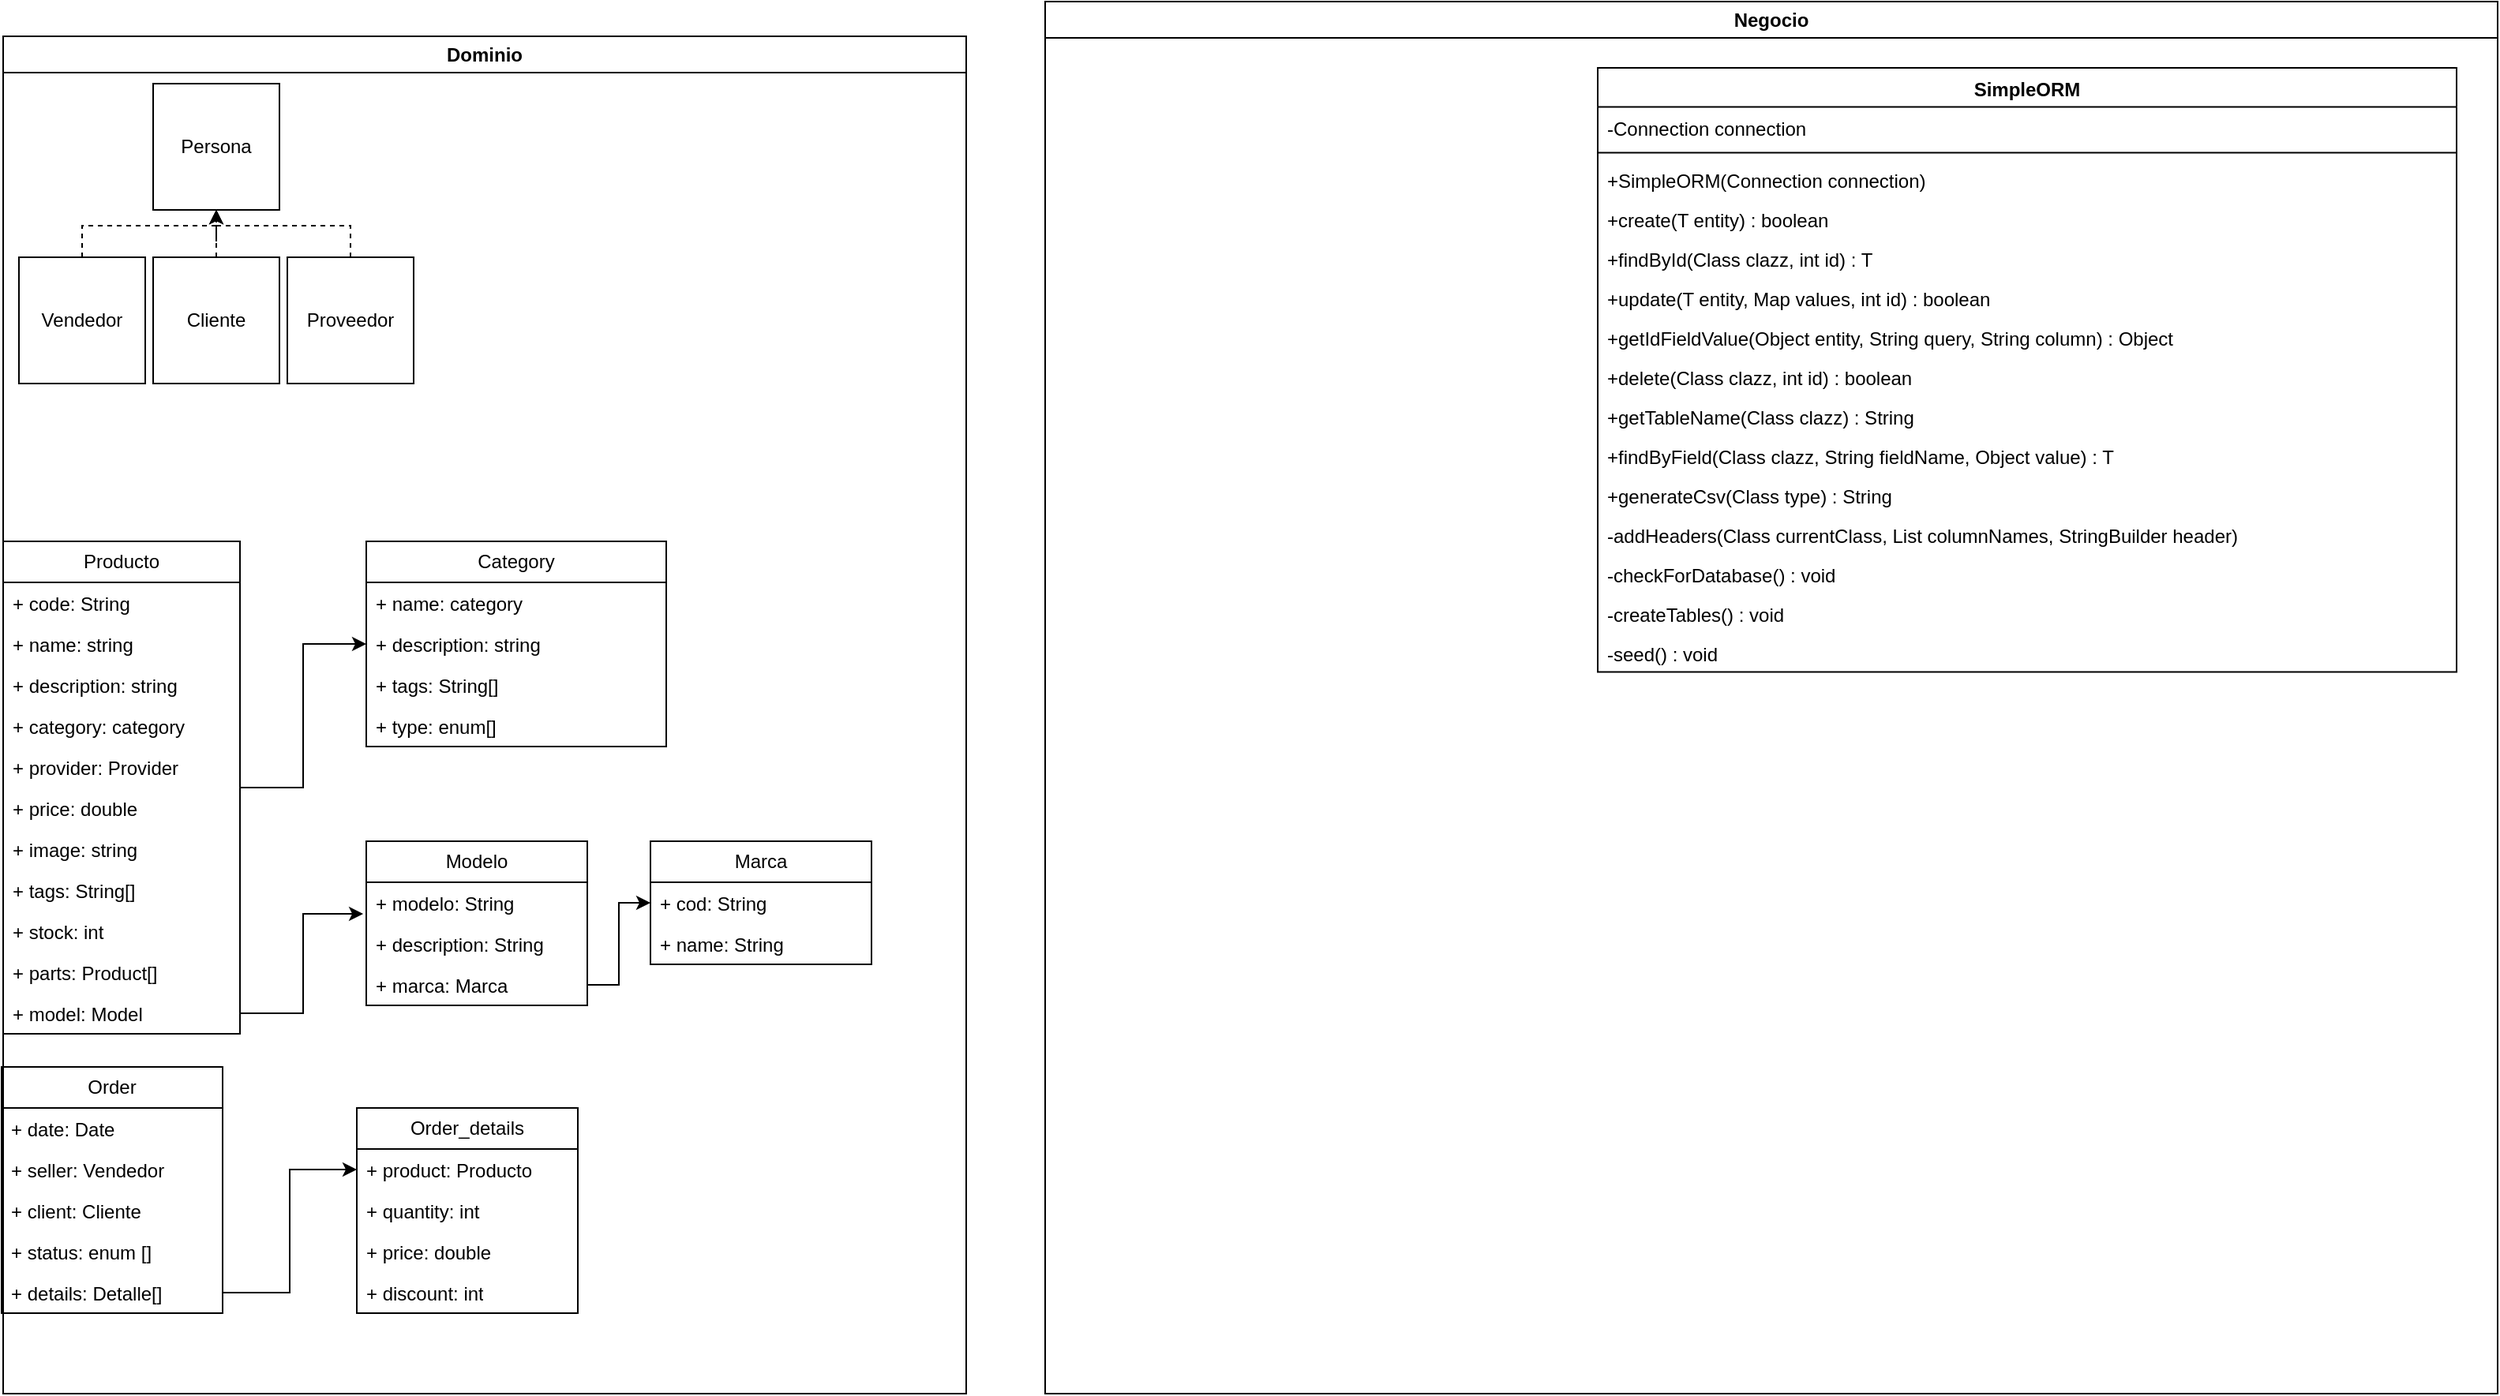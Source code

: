 <mxfile>
    <diagram name="Página-1" id="Eu4XwUZdDc6uNPrccZpu">
        <mxGraphModel dx="2503" dy="803" grid="1" gridSize="10" guides="1" tooltips="1" connect="1" arrows="1" fold="1" page="1" pageScale="1" pageWidth="827" pageHeight="1169" math="0" shadow="0">
            <root>
                <mxCell id="0"/>
                <mxCell id="1" parent="0"/>
                <mxCell id="ycZCQAcui8uYunFxQiJW-2" value="Dominio" style="swimlane;whiteSpace=wrap;html=1;" parent="1" vertex="1">
                    <mxGeometry x="10" y="40" width="610" height="860" as="geometry"/>
                </mxCell>
                <mxCell id="ycZCQAcui8uYunFxQiJW-3" value="Persona" style="whiteSpace=wrap;html=1;aspect=fixed;" parent="ycZCQAcui8uYunFxQiJW-2" vertex="1">
                    <mxGeometry x="95" y="30" width="80" height="80" as="geometry"/>
                </mxCell>
                <mxCell id="ycZCQAcui8uYunFxQiJW-8" style="edgeStyle=orthogonalEdgeStyle;rounded=0;orthogonalLoop=1;jettySize=auto;html=1;entryX=0.5;entryY=1;entryDx=0;entryDy=0;dashed=1;" parent="ycZCQAcui8uYunFxQiJW-2" source="ycZCQAcui8uYunFxQiJW-4" target="ycZCQAcui8uYunFxQiJW-3" edge="1">
                    <mxGeometry relative="1" as="geometry">
                        <Array as="points">
                            <mxPoint x="50" y="120"/>
                            <mxPoint x="135" y="120"/>
                        </Array>
                    </mxGeometry>
                </mxCell>
                <mxCell id="ycZCQAcui8uYunFxQiJW-4" value="Vendedor" style="whiteSpace=wrap;html=1;aspect=fixed;" parent="ycZCQAcui8uYunFxQiJW-2" vertex="1">
                    <mxGeometry x="10" y="140" width="80" height="80" as="geometry"/>
                </mxCell>
                <mxCell id="ycZCQAcui8uYunFxQiJW-9" style="edgeStyle=orthogonalEdgeStyle;rounded=0;orthogonalLoop=1;jettySize=auto;html=1;dashed=1;" parent="ycZCQAcui8uYunFxQiJW-2" source="ycZCQAcui8uYunFxQiJW-5" target="ycZCQAcui8uYunFxQiJW-3" edge="1">
                    <mxGeometry relative="1" as="geometry"/>
                </mxCell>
                <mxCell id="ycZCQAcui8uYunFxQiJW-5" value="Cliente" style="whiteSpace=wrap;html=1;aspect=fixed;" parent="ycZCQAcui8uYunFxQiJW-2" vertex="1">
                    <mxGeometry x="95" y="140" width="80" height="80" as="geometry"/>
                </mxCell>
                <mxCell id="ycZCQAcui8uYunFxQiJW-10" style="edgeStyle=orthogonalEdgeStyle;rounded=0;orthogonalLoop=1;jettySize=auto;html=1;entryX=0.5;entryY=1;entryDx=0;entryDy=0;dashed=1;" parent="ycZCQAcui8uYunFxQiJW-2" source="ycZCQAcui8uYunFxQiJW-6" target="ycZCQAcui8uYunFxQiJW-3" edge="1">
                    <mxGeometry relative="1" as="geometry">
                        <Array as="points">
                            <mxPoint x="220" y="120"/>
                            <mxPoint x="135" y="120"/>
                        </Array>
                    </mxGeometry>
                </mxCell>
                <mxCell id="ycZCQAcui8uYunFxQiJW-6" value="Proveedor" style="whiteSpace=wrap;html=1;aspect=fixed;" parent="ycZCQAcui8uYunFxQiJW-2" vertex="1">
                    <mxGeometry x="180" y="140" width="80" height="80" as="geometry"/>
                </mxCell>
                <mxCell id="ycZCQAcui8uYunFxQiJW-11" value="N&lt;span style=&quot;background-color: initial;&quot;&gt;egocio&lt;/span&gt;" style="swimlane;whiteSpace=wrap;html=1;" parent="1" vertex="1">
                    <mxGeometry x="670" y="18" width="920" height="882" as="geometry"/>
                </mxCell>
                <mxCell id="32" value="SimpleORM" style="swimlane;fontStyle=1;align=center;verticalAlign=top;childLayout=stackLayout;horizontal=1;startSize=24.8;horizontalStack=0;resizeParent=1;resizeParentMax=0;resizeLast=0;collapsible=0;marginBottom=0;" vertex="1" parent="ycZCQAcui8uYunFxQiJW-11">
                    <mxGeometry x="350" y="42" width="544" height="382.8" as="geometry"/>
                </mxCell>
                <mxCell id="33" value="-Connection connection" style="text;strokeColor=none;fillColor=none;align=left;verticalAlign=top;spacingLeft=4;spacingRight=4;overflow=hidden;rotatable=0;points=[[0,0.5],[1,0.5]];portConstraint=eastwest;" vertex="1" parent="32">
                    <mxGeometry y="24.8" width="544" height="25" as="geometry"/>
                </mxCell>
                <mxCell id="34" style="line;strokeWidth=1;fillColor=none;align=left;verticalAlign=middle;spacingTop=-1;spacingLeft=3;spacingRight=3;rotatable=0;labelPosition=right;points=[];portConstraint=eastwest;strokeColor=inherit;" vertex="1" parent="32">
                    <mxGeometry y="49.8" width="544" height="8" as="geometry"/>
                </mxCell>
                <mxCell id="35" value="+SimpleORM(Connection connection)" style="text;strokeColor=none;fillColor=none;align=left;verticalAlign=top;spacingLeft=4;spacingRight=4;overflow=hidden;rotatable=0;points=[[0,0.5],[1,0.5]];portConstraint=eastwest;" vertex="1" parent="32">
                    <mxGeometry y="57.8" width="544" height="25" as="geometry"/>
                </mxCell>
                <mxCell id="36" value="+create(T entity) : boolean" style="text;strokeColor=none;fillColor=none;align=left;verticalAlign=top;spacingLeft=4;spacingRight=4;overflow=hidden;rotatable=0;points=[[0,0.5],[1,0.5]];portConstraint=eastwest;" vertex="1" parent="32">
                    <mxGeometry y="82.8" width="544" height="25" as="geometry"/>
                </mxCell>
                <mxCell id="37" value="+findById(Class clazz, int id) : T" style="text;strokeColor=none;fillColor=none;align=left;verticalAlign=top;spacingLeft=4;spacingRight=4;overflow=hidden;rotatable=0;points=[[0,0.5],[1,0.5]];portConstraint=eastwest;" vertex="1" parent="32">
                    <mxGeometry y="107.8" width="544" height="25" as="geometry"/>
                </mxCell>
                <mxCell id="38" value="+update(T entity, Map values, int id) : boolean" style="text;strokeColor=none;fillColor=none;align=left;verticalAlign=top;spacingLeft=4;spacingRight=4;overflow=hidden;rotatable=0;points=[[0,0.5],[1,0.5]];portConstraint=eastwest;" vertex="1" parent="32">
                    <mxGeometry y="132.8" width="544" height="25" as="geometry"/>
                </mxCell>
                <mxCell id="39" value="+getIdFieldValue(Object entity, String query, String column) : Object" style="text;strokeColor=none;fillColor=none;align=left;verticalAlign=top;spacingLeft=4;spacingRight=4;overflow=hidden;rotatable=0;points=[[0,0.5],[1,0.5]];portConstraint=eastwest;" vertex="1" parent="32">
                    <mxGeometry y="157.8" width="544" height="25" as="geometry"/>
                </mxCell>
                <mxCell id="40" value="+delete(Class clazz, int id) : boolean" style="text;strokeColor=none;fillColor=none;align=left;verticalAlign=top;spacingLeft=4;spacingRight=4;overflow=hidden;rotatable=0;points=[[0,0.5],[1,0.5]];portConstraint=eastwest;" vertex="1" parent="32">
                    <mxGeometry y="182.8" width="544" height="25" as="geometry"/>
                </mxCell>
                <mxCell id="41" value="+getTableName(Class clazz) : String" style="text;strokeColor=none;fillColor=none;align=left;verticalAlign=top;spacingLeft=4;spacingRight=4;overflow=hidden;rotatable=0;points=[[0,0.5],[1,0.5]];portConstraint=eastwest;" vertex="1" parent="32">
                    <mxGeometry y="207.8" width="544" height="25" as="geometry"/>
                </mxCell>
                <mxCell id="42" value="+findByField(Class clazz, String fieldName, Object value) : T" style="text;strokeColor=none;fillColor=none;align=left;verticalAlign=top;spacingLeft=4;spacingRight=4;overflow=hidden;rotatable=0;points=[[0,0.5],[1,0.5]];portConstraint=eastwest;" vertex="1" parent="32">
                    <mxGeometry y="232.8" width="544" height="25" as="geometry"/>
                </mxCell>
                <mxCell id="43" value="+generateCsv(Class type) : String" style="text;strokeColor=none;fillColor=none;align=left;verticalAlign=top;spacingLeft=4;spacingRight=4;overflow=hidden;rotatable=0;points=[[0,0.5],[1,0.5]];portConstraint=eastwest;" vertex="1" parent="32">
                    <mxGeometry y="257.8" width="544" height="25" as="geometry"/>
                </mxCell>
                <mxCell id="44" value="-addHeaders(Class currentClass, List columnNames, StringBuilder header)" style="text;strokeColor=none;fillColor=none;align=left;verticalAlign=top;spacingLeft=4;spacingRight=4;overflow=hidden;rotatable=0;points=[[0,0.5],[1,0.5]];portConstraint=eastwest;" vertex="1" parent="32">
                    <mxGeometry y="282.8" width="544" height="25" as="geometry"/>
                </mxCell>
                <mxCell id="45" value="-checkForDatabase() : void" style="text;strokeColor=none;fillColor=none;align=left;verticalAlign=top;spacingLeft=4;spacingRight=4;overflow=hidden;rotatable=0;points=[[0,0.5],[1,0.5]];portConstraint=eastwest;" vertex="1" parent="32">
                    <mxGeometry y="307.8" width="544" height="25" as="geometry"/>
                </mxCell>
                <mxCell id="46" value="-createTables() : void" style="text;strokeColor=none;fillColor=none;align=left;verticalAlign=top;spacingLeft=4;spacingRight=4;overflow=hidden;rotatable=0;points=[[0,0.5],[1,0.5]];portConstraint=eastwest;" vertex="1" parent="32">
                    <mxGeometry y="332.8" width="544" height="25" as="geometry"/>
                </mxCell>
                <mxCell id="47" value="-seed() : void" style="text;strokeColor=none;fillColor=none;align=left;verticalAlign=top;spacingLeft=4;spacingRight=4;overflow=hidden;rotatable=0;points=[[0,0.5],[1,0.5]];portConstraint=eastwest;" vertex="1" parent="32">
                    <mxGeometry y="357.8" width="544" height="25" as="geometry"/>
                </mxCell>
                <mxCell id="ycZCQAcui8uYunFxQiJW-45" value="" style="edgeStyle=orthogonalEdgeStyle;rounded=0;orthogonalLoop=1;jettySize=auto;html=1;" parent="1" source="ycZCQAcui8uYunFxQiJW-25" target="ycZCQAcui8uYunFxQiJW-35" edge="1">
                    <mxGeometry relative="1" as="geometry"/>
                </mxCell>
                <mxCell id="ycZCQAcui8uYunFxQiJW-25" value="Producto" style="swimlane;fontStyle=0;childLayout=stackLayout;horizontal=1;startSize=26;fillColor=none;horizontalStack=0;resizeParent=1;resizeParentMax=0;resizeLast=0;collapsible=1;marginBottom=0;whiteSpace=wrap;html=1;" parent="1" vertex="1">
                    <mxGeometry x="10" y="360" width="150" height="312" as="geometry"/>
                </mxCell>
                <mxCell id="ycZCQAcui8uYunFxQiJW-26" value="+ c&lt;span style=&quot;background-color: initial;&quot;&gt;ode: String&lt;/span&gt;" style="text;strokeColor=none;fillColor=none;align=left;verticalAlign=top;spacingLeft=4;spacingRight=4;overflow=hidden;rotatable=0;points=[[0,0.5],[1,0.5]];portConstraint=eastwest;whiteSpace=wrap;html=1;" parent="ycZCQAcui8uYunFxQiJW-25" vertex="1">
                    <mxGeometry y="26" width="150" height="26" as="geometry"/>
                </mxCell>
                <mxCell id="ycZCQAcui8uYunFxQiJW-30" value="+ name: string" style="text;strokeColor=none;fillColor=none;align=left;verticalAlign=top;spacingLeft=4;spacingRight=4;overflow=hidden;rotatable=0;points=[[0,0.5],[1,0.5]];portConstraint=eastwest;whiteSpace=wrap;html=1;" parent="ycZCQAcui8uYunFxQiJW-25" vertex="1">
                    <mxGeometry y="52" width="150" height="26" as="geometry"/>
                </mxCell>
                <mxCell id="ycZCQAcui8uYunFxQiJW-31" value="+ description: string" style="text;strokeColor=none;fillColor=none;align=left;verticalAlign=top;spacingLeft=4;spacingRight=4;overflow=hidden;rotatable=0;points=[[0,0.5],[1,0.5]];portConstraint=eastwest;whiteSpace=wrap;html=1;" parent="ycZCQAcui8uYunFxQiJW-25" vertex="1">
                    <mxGeometry y="78" width="150" height="26" as="geometry"/>
                </mxCell>
                <mxCell id="ycZCQAcui8uYunFxQiJW-27" value="+ category: category" style="text;strokeColor=none;fillColor=none;align=left;verticalAlign=top;spacingLeft=4;spacingRight=4;overflow=hidden;rotatable=0;points=[[0,0.5],[1,0.5]];portConstraint=eastwest;whiteSpace=wrap;html=1;" parent="ycZCQAcui8uYunFxQiJW-25" vertex="1">
                    <mxGeometry y="104" width="150" height="26" as="geometry"/>
                </mxCell>
                <mxCell id="ycZCQAcui8uYunFxQiJW-28" value="+ provider: Provider" style="text;strokeColor=none;fillColor=none;align=left;verticalAlign=top;spacingLeft=4;spacingRight=4;overflow=hidden;rotatable=0;points=[[0,0.5],[1,0.5]];portConstraint=eastwest;whiteSpace=wrap;html=1;" parent="ycZCQAcui8uYunFxQiJW-25" vertex="1">
                    <mxGeometry y="130" width="150" height="26" as="geometry"/>
                </mxCell>
                <mxCell id="ycZCQAcui8uYunFxQiJW-29" value="+ price: double" style="text;strokeColor=none;fillColor=none;align=left;verticalAlign=top;spacingLeft=4;spacingRight=4;overflow=hidden;rotatable=0;points=[[0,0.5],[1,0.5]];portConstraint=eastwest;whiteSpace=wrap;html=1;" parent="ycZCQAcui8uYunFxQiJW-25" vertex="1">
                    <mxGeometry y="156" width="150" height="26" as="geometry"/>
                </mxCell>
                <mxCell id="ycZCQAcui8uYunFxQiJW-32" value="+ image: string" style="text;strokeColor=none;fillColor=none;align=left;verticalAlign=top;spacingLeft=4;spacingRight=4;overflow=hidden;rotatable=0;points=[[0,0.5],[1,0.5]];portConstraint=eastwest;whiteSpace=wrap;html=1;" parent="ycZCQAcui8uYunFxQiJW-25" vertex="1">
                    <mxGeometry y="182" width="150" height="26" as="geometry"/>
                </mxCell>
                <mxCell id="ycZCQAcui8uYunFxQiJW-33" value="+ tags: String[]" style="text;strokeColor=none;fillColor=none;align=left;verticalAlign=top;spacingLeft=4;spacingRight=4;overflow=hidden;rotatable=0;points=[[0,0.5],[1,0.5]];portConstraint=eastwest;whiteSpace=wrap;html=1;" parent="ycZCQAcui8uYunFxQiJW-25" vertex="1">
                    <mxGeometry y="208" width="150" height="26" as="geometry"/>
                </mxCell>
                <mxCell id="ycZCQAcui8uYunFxQiJW-34" value="+ stock: int" style="text;strokeColor=none;fillColor=none;align=left;verticalAlign=top;spacingLeft=4;spacingRight=4;overflow=hidden;rotatable=0;points=[[0,0.5],[1,0.5]];portConstraint=eastwest;whiteSpace=wrap;html=1;" parent="ycZCQAcui8uYunFxQiJW-25" vertex="1">
                    <mxGeometry y="234" width="150" height="26" as="geometry"/>
                </mxCell>
                <mxCell id="ycZCQAcui8uYunFxQiJW-48" value="+ parts: Product[]" style="text;strokeColor=none;fillColor=none;align=left;verticalAlign=top;spacingLeft=4;spacingRight=4;overflow=hidden;rotatable=0;points=[[0,0.5],[1,0.5]];portConstraint=eastwest;whiteSpace=wrap;html=1;" parent="ycZCQAcui8uYunFxQiJW-25" vertex="1">
                    <mxGeometry y="260" width="150" height="26" as="geometry"/>
                </mxCell>
                <mxCell id="ycZCQAcui8uYunFxQiJW-49" value="+ model&lt;span style=&quot;background-color: initial;&quot;&gt;: Model&lt;/span&gt;" style="text;strokeColor=none;fillColor=none;align=left;verticalAlign=top;spacingLeft=4;spacingRight=4;overflow=hidden;rotatable=0;points=[[0,0.5],[1,0.5]];portConstraint=eastwest;whiteSpace=wrap;html=1;" parent="ycZCQAcui8uYunFxQiJW-25" vertex="1">
                    <mxGeometry y="286" width="150" height="26" as="geometry"/>
                </mxCell>
                <mxCell id="ycZCQAcui8uYunFxQiJW-35" value="Category" style="swimlane;fontStyle=0;childLayout=stackLayout;horizontal=1;startSize=26;fillColor=none;horizontalStack=0;resizeParent=1;resizeParentMax=0;resizeLast=0;collapsible=1;marginBottom=0;whiteSpace=wrap;html=1;" parent="1" vertex="1">
                    <mxGeometry x="240" y="360" width="190" height="130" as="geometry"/>
                </mxCell>
                <mxCell id="ycZCQAcui8uYunFxQiJW-39" value="+ name&lt;span style=&quot;background-color: initial;&quot;&gt;: category&lt;/span&gt;" style="text;strokeColor=none;fillColor=none;align=left;verticalAlign=top;spacingLeft=4;spacingRight=4;overflow=hidden;rotatable=0;points=[[0,0.5],[1,0.5]];portConstraint=eastwest;whiteSpace=wrap;html=1;" parent="ycZCQAcui8uYunFxQiJW-35" vertex="1">
                    <mxGeometry y="26" width="190" height="26" as="geometry"/>
                </mxCell>
                <mxCell id="ycZCQAcui8uYunFxQiJW-47" value="+ description: string" style="text;strokeColor=none;fillColor=none;align=left;verticalAlign=top;spacingLeft=4;spacingRight=4;overflow=hidden;rotatable=0;points=[[0,0.5],[1,0.5]];portConstraint=eastwest;whiteSpace=wrap;html=1;" parent="ycZCQAcui8uYunFxQiJW-35" vertex="1">
                    <mxGeometry y="52" width="190" height="26" as="geometry"/>
                </mxCell>
                <mxCell id="ycZCQAcui8uYunFxQiJW-43" value="+ tags: String[]" style="text;strokeColor=none;fillColor=none;align=left;verticalAlign=top;spacingLeft=4;spacingRight=4;overflow=hidden;rotatable=0;points=[[0,0.5],[1,0.5]];portConstraint=eastwest;whiteSpace=wrap;html=1;" parent="ycZCQAcui8uYunFxQiJW-35" vertex="1">
                    <mxGeometry y="78" width="190" height="26" as="geometry"/>
                </mxCell>
                <mxCell id="ycZCQAcui8uYunFxQiJW-46" value="+ type: enum[]" style="text;strokeColor=none;fillColor=none;align=left;verticalAlign=top;spacingLeft=4;spacingRight=4;overflow=hidden;rotatable=0;points=[[0,0.5],[1,0.5]];portConstraint=eastwest;whiteSpace=wrap;html=1;" parent="ycZCQAcui8uYunFxQiJW-35" vertex="1">
                    <mxGeometry y="104" width="190" height="26" as="geometry"/>
                </mxCell>
                <mxCell id="ycZCQAcui8uYunFxQiJW-51" value="Modelo" style="swimlane;fontStyle=0;childLayout=stackLayout;horizontal=1;startSize=26;fillColor=none;horizontalStack=0;resizeParent=1;resizeParentMax=0;resizeLast=0;collapsible=1;marginBottom=0;whiteSpace=wrap;html=1;" parent="1" vertex="1">
                    <mxGeometry x="240" y="550" width="140" height="104" as="geometry"/>
                </mxCell>
                <mxCell id="ycZCQAcui8uYunFxQiJW-52" value="+ modelo: String" style="text;strokeColor=none;fillColor=none;align=left;verticalAlign=top;spacingLeft=4;spacingRight=4;overflow=hidden;rotatable=0;points=[[0,0.5],[1,0.5]];portConstraint=eastwest;whiteSpace=wrap;html=1;" parent="ycZCQAcui8uYunFxQiJW-51" vertex="1">
                    <mxGeometry y="26" width="140" height="26" as="geometry"/>
                </mxCell>
                <mxCell id="ycZCQAcui8uYunFxQiJW-54" value="+ description: String" style="text;strokeColor=none;fillColor=none;align=left;verticalAlign=top;spacingLeft=4;spacingRight=4;overflow=hidden;rotatable=0;points=[[0,0.5],[1,0.5]];portConstraint=eastwest;whiteSpace=wrap;html=1;" parent="ycZCQAcui8uYunFxQiJW-51" vertex="1">
                    <mxGeometry y="52" width="140" height="26" as="geometry"/>
                </mxCell>
                <mxCell id="ycZCQAcui8uYunFxQiJW-55" value="+ marca: Marca" style="text;strokeColor=none;fillColor=none;align=left;verticalAlign=top;spacingLeft=4;spacingRight=4;overflow=hidden;rotatable=0;points=[[0,0.5],[1,0.5]];portConstraint=eastwest;whiteSpace=wrap;html=1;" parent="ycZCQAcui8uYunFxQiJW-51" vertex="1">
                    <mxGeometry y="78" width="140" height="26" as="geometry"/>
                </mxCell>
                <mxCell id="ycZCQAcui8uYunFxQiJW-50" style="edgeStyle=orthogonalEdgeStyle;rounded=0;orthogonalLoop=1;jettySize=auto;html=1;entryX=-0.014;entryY=0.769;entryDx=0;entryDy=0;entryPerimeter=0;" parent="1" source="ycZCQAcui8uYunFxQiJW-49" target="ycZCQAcui8uYunFxQiJW-52" edge="1">
                    <mxGeometry relative="1" as="geometry">
                        <mxPoint x="240" y="659" as="targetPoint"/>
                    </mxGeometry>
                </mxCell>
                <mxCell id="ycZCQAcui8uYunFxQiJW-56" value="Marca" style="swimlane;fontStyle=0;childLayout=stackLayout;horizontal=1;startSize=26;fillColor=none;horizontalStack=0;resizeParent=1;resizeParentMax=0;resizeLast=0;collapsible=1;marginBottom=0;whiteSpace=wrap;html=1;" parent="1" vertex="1">
                    <mxGeometry x="420" y="550" width="140" height="78" as="geometry"/>
                </mxCell>
                <mxCell id="ycZCQAcui8uYunFxQiJW-57" value="+ cod: String" style="text;strokeColor=none;fillColor=none;align=left;verticalAlign=top;spacingLeft=4;spacingRight=4;overflow=hidden;rotatable=0;points=[[0,0.5],[1,0.5]];portConstraint=eastwest;whiteSpace=wrap;html=1;" parent="ycZCQAcui8uYunFxQiJW-56" vertex="1">
                    <mxGeometry y="26" width="140" height="26" as="geometry"/>
                </mxCell>
                <mxCell id="ycZCQAcui8uYunFxQiJW-58" value="+ name: String" style="text;strokeColor=none;fillColor=none;align=left;verticalAlign=top;spacingLeft=4;spacingRight=4;overflow=hidden;rotatable=0;points=[[0,0.5],[1,0.5]];portConstraint=eastwest;whiteSpace=wrap;html=1;" parent="ycZCQAcui8uYunFxQiJW-56" vertex="1">
                    <mxGeometry y="52" width="140" height="26" as="geometry"/>
                </mxCell>
                <mxCell id="ycZCQAcui8uYunFxQiJW-60" style="edgeStyle=orthogonalEdgeStyle;rounded=0;orthogonalLoop=1;jettySize=auto;html=1;" parent="1" source="ycZCQAcui8uYunFxQiJW-55" target="ycZCQAcui8uYunFxQiJW-57" edge="1">
                    <mxGeometry relative="1" as="geometry"/>
                </mxCell>
                <mxCell id="ycZCQAcui8uYunFxQiJW-61" value="Order" style="swimlane;fontStyle=0;childLayout=stackLayout;horizontal=1;startSize=26;fillColor=none;horizontalStack=0;resizeParent=1;resizeParentMax=0;resizeLast=0;collapsible=1;marginBottom=0;whiteSpace=wrap;html=1;" parent="1" vertex="1">
                    <mxGeometry x="9" y="693" width="140" height="156" as="geometry"/>
                </mxCell>
                <mxCell id="ycZCQAcui8uYunFxQiJW-62" value="+ date: Date" style="text;strokeColor=none;fillColor=none;align=left;verticalAlign=top;spacingLeft=4;spacingRight=4;overflow=hidden;rotatable=0;points=[[0,0.5],[1,0.5]];portConstraint=eastwest;whiteSpace=wrap;html=1;" parent="ycZCQAcui8uYunFxQiJW-61" vertex="1">
                    <mxGeometry y="26" width="140" height="26" as="geometry"/>
                </mxCell>
                <mxCell id="ycZCQAcui8uYunFxQiJW-63" value="+ seller: Vendedor" style="text;strokeColor=none;fillColor=none;align=left;verticalAlign=top;spacingLeft=4;spacingRight=4;overflow=hidden;rotatable=0;points=[[0,0.5],[1,0.5]];portConstraint=eastwest;whiteSpace=wrap;html=1;" parent="ycZCQAcui8uYunFxQiJW-61" vertex="1">
                    <mxGeometry y="52" width="140" height="26" as="geometry"/>
                </mxCell>
                <mxCell id="ycZCQAcui8uYunFxQiJW-64" value="+ client: Cliente" style="text;strokeColor=none;fillColor=none;align=left;verticalAlign=top;spacingLeft=4;spacingRight=4;overflow=hidden;rotatable=0;points=[[0,0.5],[1,0.5]];portConstraint=eastwest;whiteSpace=wrap;html=1;" parent="ycZCQAcui8uYunFxQiJW-61" vertex="1">
                    <mxGeometry y="78" width="140" height="26" as="geometry"/>
                </mxCell>
                <mxCell id="ycZCQAcui8uYunFxQiJW-65" value="+ status: enum []" style="text;strokeColor=none;fillColor=none;align=left;verticalAlign=top;spacingLeft=4;spacingRight=4;overflow=hidden;rotatable=0;points=[[0,0.5],[1,0.5]];portConstraint=eastwest;whiteSpace=wrap;html=1;" parent="ycZCQAcui8uYunFxQiJW-61" vertex="1">
                    <mxGeometry y="104" width="140" height="26" as="geometry"/>
                </mxCell>
                <mxCell id="ycZCQAcui8uYunFxQiJW-66" value="+ details: Detalle[]" style="text;strokeColor=none;fillColor=none;align=left;verticalAlign=top;spacingLeft=4;spacingRight=4;overflow=hidden;rotatable=0;points=[[0,0.5],[1,0.5]];portConstraint=eastwest;whiteSpace=wrap;html=1;" parent="ycZCQAcui8uYunFxQiJW-61" vertex="1">
                    <mxGeometry y="130" width="140" height="26" as="geometry"/>
                </mxCell>
                <mxCell id="ycZCQAcui8uYunFxQiJW-67" value="Order_details" style="swimlane;fontStyle=0;childLayout=stackLayout;horizontal=1;startSize=26;fillColor=none;horizontalStack=0;resizeParent=1;resizeParentMax=0;resizeLast=0;collapsible=1;marginBottom=0;whiteSpace=wrap;html=1;" parent="1" vertex="1">
                    <mxGeometry x="234" y="719" width="140" height="130" as="geometry"/>
                </mxCell>
                <mxCell id="ycZCQAcui8uYunFxQiJW-68" value="+ product: Producto" style="text;strokeColor=none;fillColor=none;align=left;verticalAlign=top;spacingLeft=4;spacingRight=4;overflow=hidden;rotatable=0;points=[[0,0.5],[1,0.5]];portConstraint=eastwest;whiteSpace=wrap;html=1;" parent="ycZCQAcui8uYunFxQiJW-67" vertex="1">
                    <mxGeometry y="26" width="140" height="26" as="geometry"/>
                </mxCell>
                <mxCell id="ycZCQAcui8uYunFxQiJW-69" value="+ quantity: int" style="text;strokeColor=none;fillColor=none;align=left;verticalAlign=top;spacingLeft=4;spacingRight=4;overflow=hidden;rotatable=0;points=[[0,0.5],[1,0.5]];portConstraint=eastwest;whiteSpace=wrap;html=1;" parent="ycZCQAcui8uYunFxQiJW-67" vertex="1">
                    <mxGeometry y="52" width="140" height="26" as="geometry"/>
                </mxCell>
                <mxCell id="ycZCQAcui8uYunFxQiJW-70" value="+ price: double" style="text;strokeColor=none;fillColor=none;align=left;verticalAlign=top;spacingLeft=4;spacingRight=4;overflow=hidden;rotatable=0;points=[[0,0.5],[1,0.5]];portConstraint=eastwest;whiteSpace=wrap;html=1;" parent="ycZCQAcui8uYunFxQiJW-67" vertex="1">
                    <mxGeometry y="78" width="140" height="26" as="geometry"/>
                </mxCell>
                <mxCell id="ycZCQAcui8uYunFxQiJW-72" value="+ discount: int" style="text;strokeColor=none;fillColor=none;align=left;verticalAlign=top;spacingLeft=4;spacingRight=4;overflow=hidden;rotatable=0;points=[[0,0.5],[1,0.5]];portConstraint=eastwest;whiteSpace=wrap;html=1;" parent="ycZCQAcui8uYunFxQiJW-67" vertex="1">
                    <mxGeometry y="104" width="140" height="26" as="geometry"/>
                </mxCell>
                <mxCell id="ycZCQAcui8uYunFxQiJW-71" style="edgeStyle=orthogonalEdgeStyle;rounded=0;orthogonalLoop=1;jettySize=auto;html=1;" parent="1" source="ycZCQAcui8uYunFxQiJW-66" target="ycZCQAcui8uYunFxQiJW-68" edge="1">
                    <mxGeometry relative="1" as="geometry"/>
                </mxCell>
            </root>
        </mxGraphModel>
    </diagram>
</mxfile>